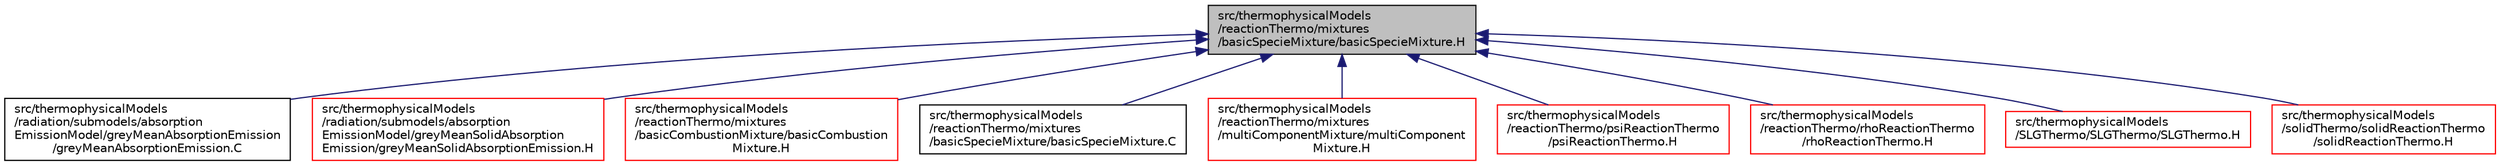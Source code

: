 digraph "src/thermophysicalModels/reactionThermo/mixtures/basicSpecieMixture/basicSpecieMixture.H"
{
  bgcolor="transparent";
  edge [fontname="Helvetica",fontsize="10",labelfontname="Helvetica",labelfontsize="10"];
  node [fontname="Helvetica",fontsize="10",shape=record];
  Node1 [label="src/thermophysicalModels\l/reactionThermo/mixtures\l/basicSpecieMixture/basicSpecieMixture.H",height=0.2,width=0.4,color="black", fillcolor="grey75", style="filled", fontcolor="black"];
  Node1 -> Node2 [dir="back",color="midnightblue",fontsize="10",style="solid",fontname="Helvetica"];
  Node2 [label="src/thermophysicalModels\l/radiation/submodels/absorption\lEmissionModel/greyMeanAbsorptionEmission\l/greyMeanAbsorptionEmission.C",height=0.2,width=0.4,color="black",URL="$a10341.html"];
  Node1 -> Node3 [dir="back",color="midnightblue",fontsize="10",style="solid",fontname="Helvetica"];
  Node3 [label="src/thermophysicalModels\l/radiation/submodels/absorption\lEmissionModel/greyMeanSolidAbsorption\lEmission/greyMeanSolidAbsorptionEmission.H",height=0.2,width=0.4,color="red",URL="$a10344.html"];
  Node1 -> Node4 [dir="back",color="midnightblue",fontsize="10",style="solid",fontname="Helvetica"];
  Node4 [label="src/thermophysicalModels\l/reactionThermo/mixtures\l/basicCombustionMixture/basicCombustion\lMixture.H",height=0.2,width=0.4,color="red",URL="$a10384.html"];
  Node1 -> Node5 [dir="back",color="midnightblue",fontsize="10",style="solid",fontname="Helvetica"];
  Node5 [label="src/thermophysicalModels\l/reactionThermo/mixtures\l/basicSpecieMixture/basicSpecieMixture.C",height=0.2,width=0.4,color="black",URL="$a10389.html"];
  Node1 -> Node6 [dir="back",color="midnightblue",fontsize="10",style="solid",fontname="Helvetica"];
  Node6 [label="src/thermophysicalModels\l/reactionThermo/mixtures\l/multiComponentMixture/multiComponent\lMixture.H",height=0.2,width=0.4,color="red",URL="$a10398.html"];
  Node1 -> Node7 [dir="back",color="midnightblue",fontsize="10",style="solid",fontname="Helvetica"];
  Node7 [label="src/thermophysicalModels\l/reactionThermo/psiReactionThermo\l/psiReactionThermo.H",height=0.2,width=0.4,color="red",URL="$a10409.html"];
  Node1 -> Node8 [dir="back",color="midnightblue",fontsize="10",style="solid",fontname="Helvetica"];
  Node8 [label="src/thermophysicalModels\l/reactionThermo/rhoReactionThermo\l/rhoReactionThermo.H",height=0.2,width=0.4,color="red",URL="$a10417.html"];
  Node1 -> Node9 [dir="back",color="midnightblue",fontsize="10",style="solid",fontname="Helvetica"];
  Node9 [label="src/thermophysicalModels\l/SLGThermo/SLGThermo/SLGThermo.H",height=0.2,width=0.4,color="red",URL="$a10420.html"];
  Node1 -> Node10 [dir="back",color="midnightblue",fontsize="10",style="solid",fontname="Helvetica"];
  Node10 [label="src/thermophysicalModels\l/solidThermo/solidReactionThermo\l/solidReactionThermo.H",height=0.2,width=0.4,color="red",URL="$a10457.html"];
}

